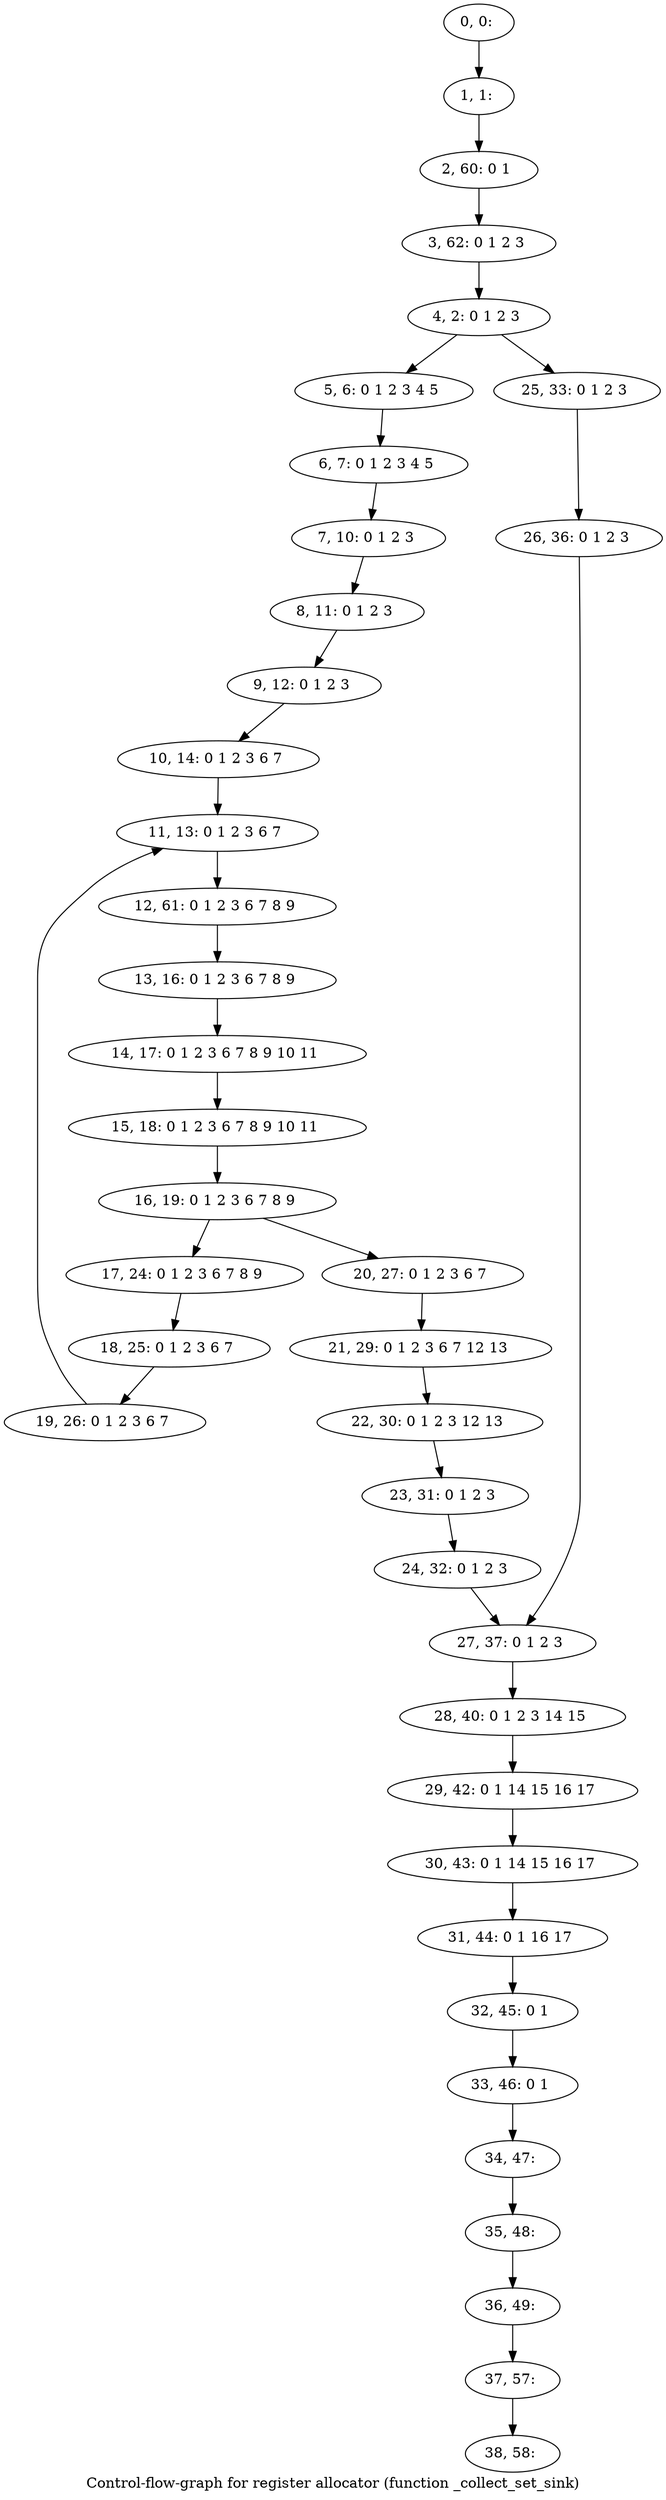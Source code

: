 digraph G {
graph [label="Control-flow-graph for register allocator (function _collect_set_sink)"]
0[label="0, 0: "];
1[label="1, 1: "];
2[label="2, 60: 0 1 "];
3[label="3, 62: 0 1 2 3 "];
4[label="4, 2: 0 1 2 3 "];
5[label="5, 6: 0 1 2 3 4 5 "];
6[label="6, 7: 0 1 2 3 4 5 "];
7[label="7, 10: 0 1 2 3 "];
8[label="8, 11: 0 1 2 3 "];
9[label="9, 12: 0 1 2 3 "];
10[label="10, 14: 0 1 2 3 6 7 "];
11[label="11, 13: 0 1 2 3 6 7 "];
12[label="12, 61: 0 1 2 3 6 7 8 9 "];
13[label="13, 16: 0 1 2 3 6 7 8 9 "];
14[label="14, 17: 0 1 2 3 6 7 8 9 10 11 "];
15[label="15, 18: 0 1 2 3 6 7 8 9 10 11 "];
16[label="16, 19: 0 1 2 3 6 7 8 9 "];
17[label="17, 24: 0 1 2 3 6 7 8 9 "];
18[label="18, 25: 0 1 2 3 6 7 "];
19[label="19, 26: 0 1 2 3 6 7 "];
20[label="20, 27: 0 1 2 3 6 7 "];
21[label="21, 29: 0 1 2 3 6 7 12 13 "];
22[label="22, 30: 0 1 2 3 12 13 "];
23[label="23, 31: 0 1 2 3 "];
24[label="24, 32: 0 1 2 3 "];
25[label="25, 33: 0 1 2 3 "];
26[label="26, 36: 0 1 2 3 "];
27[label="27, 37: 0 1 2 3 "];
28[label="28, 40: 0 1 2 3 14 15 "];
29[label="29, 42: 0 1 14 15 16 17 "];
30[label="30, 43: 0 1 14 15 16 17 "];
31[label="31, 44: 0 1 16 17 "];
32[label="32, 45: 0 1 "];
33[label="33, 46: 0 1 "];
34[label="34, 47: "];
35[label="35, 48: "];
36[label="36, 49: "];
37[label="37, 57: "];
38[label="38, 58: "];
0->1 ;
1->2 ;
2->3 ;
3->4 ;
4->5 ;
4->25 ;
5->6 ;
6->7 ;
7->8 ;
8->9 ;
9->10 ;
10->11 ;
11->12 ;
12->13 ;
13->14 ;
14->15 ;
15->16 ;
16->17 ;
16->20 ;
17->18 ;
18->19 ;
19->11 ;
20->21 ;
21->22 ;
22->23 ;
23->24 ;
24->27 ;
25->26 ;
26->27 ;
27->28 ;
28->29 ;
29->30 ;
30->31 ;
31->32 ;
32->33 ;
33->34 ;
34->35 ;
35->36 ;
36->37 ;
37->38 ;
}
